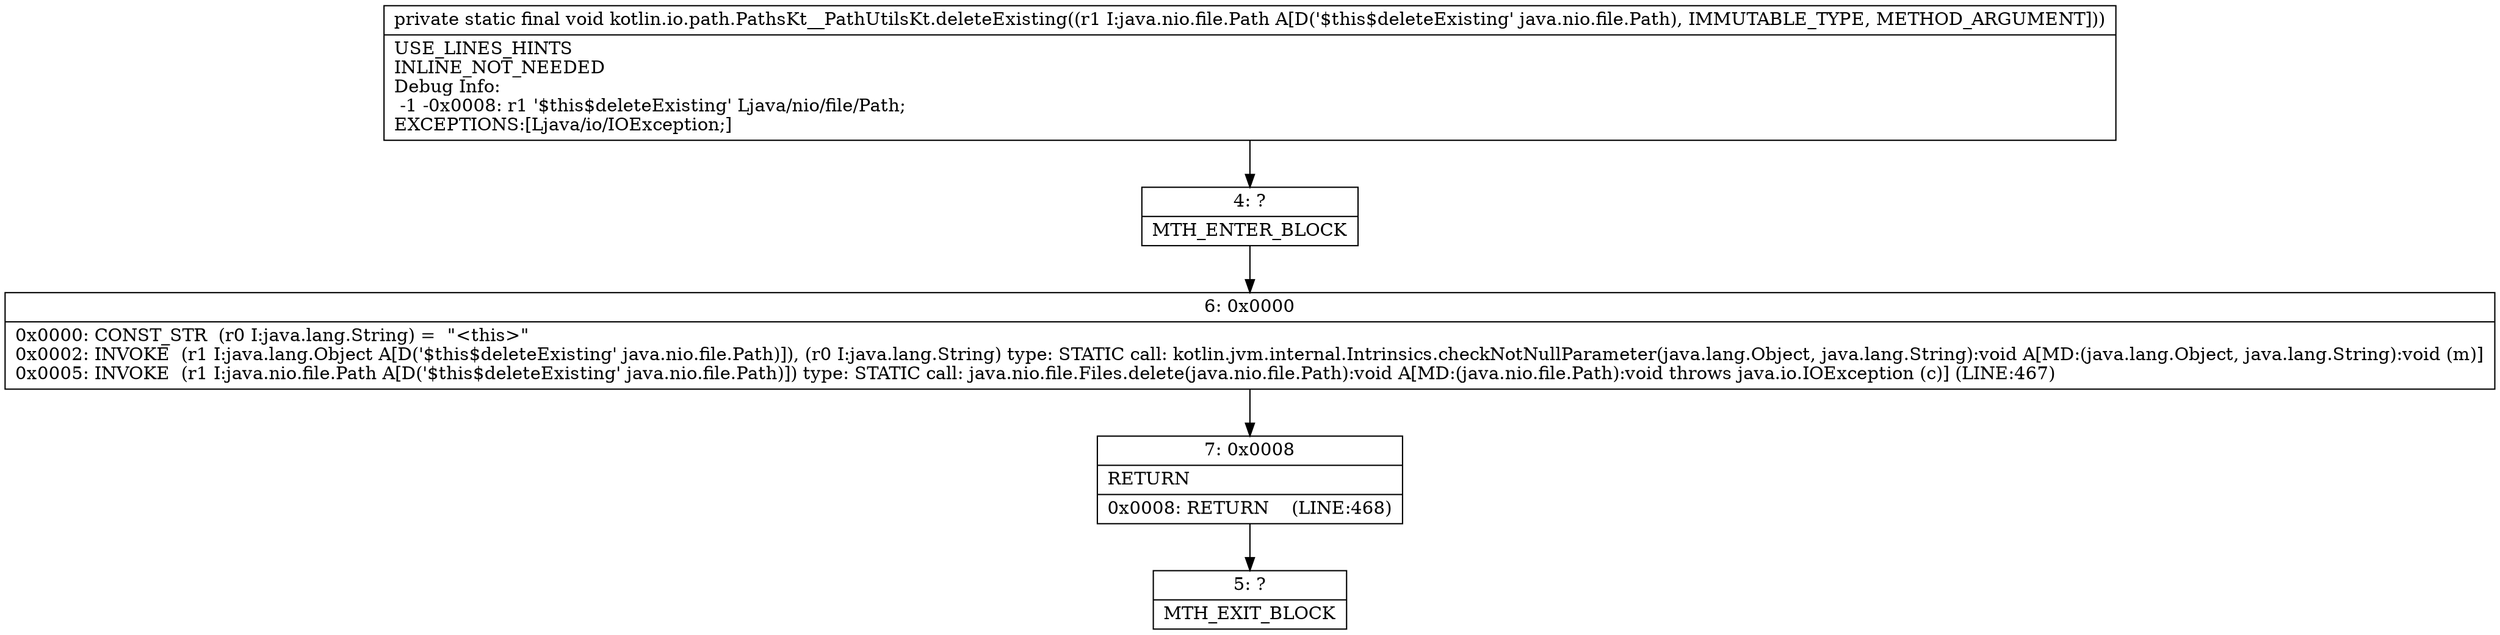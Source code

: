 digraph "CFG forkotlin.io.path.PathsKt__PathUtilsKt.deleteExisting(Ljava\/nio\/file\/Path;)V" {
Node_4 [shape=record,label="{4\:\ ?|MTH_ENTER_BLOCK\l}"];
Node_6 [shape=record,label="{6\:\ 0x0000|0x0000: CONST_STR  (r0 I:java.lang.String) =  \"\<this\>\" \l0x0002: INVOKE  (r1 I:java.lang.Object A[D('$this$deleteExisting' java.nio.file.Path)]), (r0 I:java.lang.String) type: STATIC call: kotlin.jvm.internal.Intrinsics.checkNotNullParameter(java.lang.Object, java.lang.String):void A[MD:(java.lang.Object, java.lang.String):void (m)]\l0x0005: INVOKE  (r1 I:java.nio.file.Path A[D('$this$deleteExisting' java.nio.file.Path)]) type: STATIC call: java.nio.file.Files.delete(java.nio.file.Path):void A[MD:(java.nio.file.Path):void throws java.io.IOException (c)] (LINE:467)\l}"];
Node_7 [shape=record,label="{7\:\ 0x0008|RETURN\l|0x0008: RETURN    (LINE:468)\l}"];
Node_5 [shape=record,label="{5\:\ ?|MTH_EXIT_BLOCK\l}"];
MethodNode[shape=record,label="{private static final void kotlin.io.path.PathsKt__PathUtilsKt.deleteExisting((r1 I:java.nio.file.Path A[D('$this$deleteExisting' java.nio.file.Path), IMMUTABLE_TYPE, METHOD_ARGUMENT]))  | USE_LINES_HINTS\lINLINE_NOT_NEEDED\lDebug Info:\l  \-1 \-0x0008: r1 '$this$deleteExisting' Ljava\/nio\/file\/Path;\lEXCEPTIONS:[Ljava\/io\/IOException;]\l}"];
MethodNode -> Node_4;Node_4 -> Node_6;
Node_6 -> Node_7;
Node_7 -> Node_5;
}

